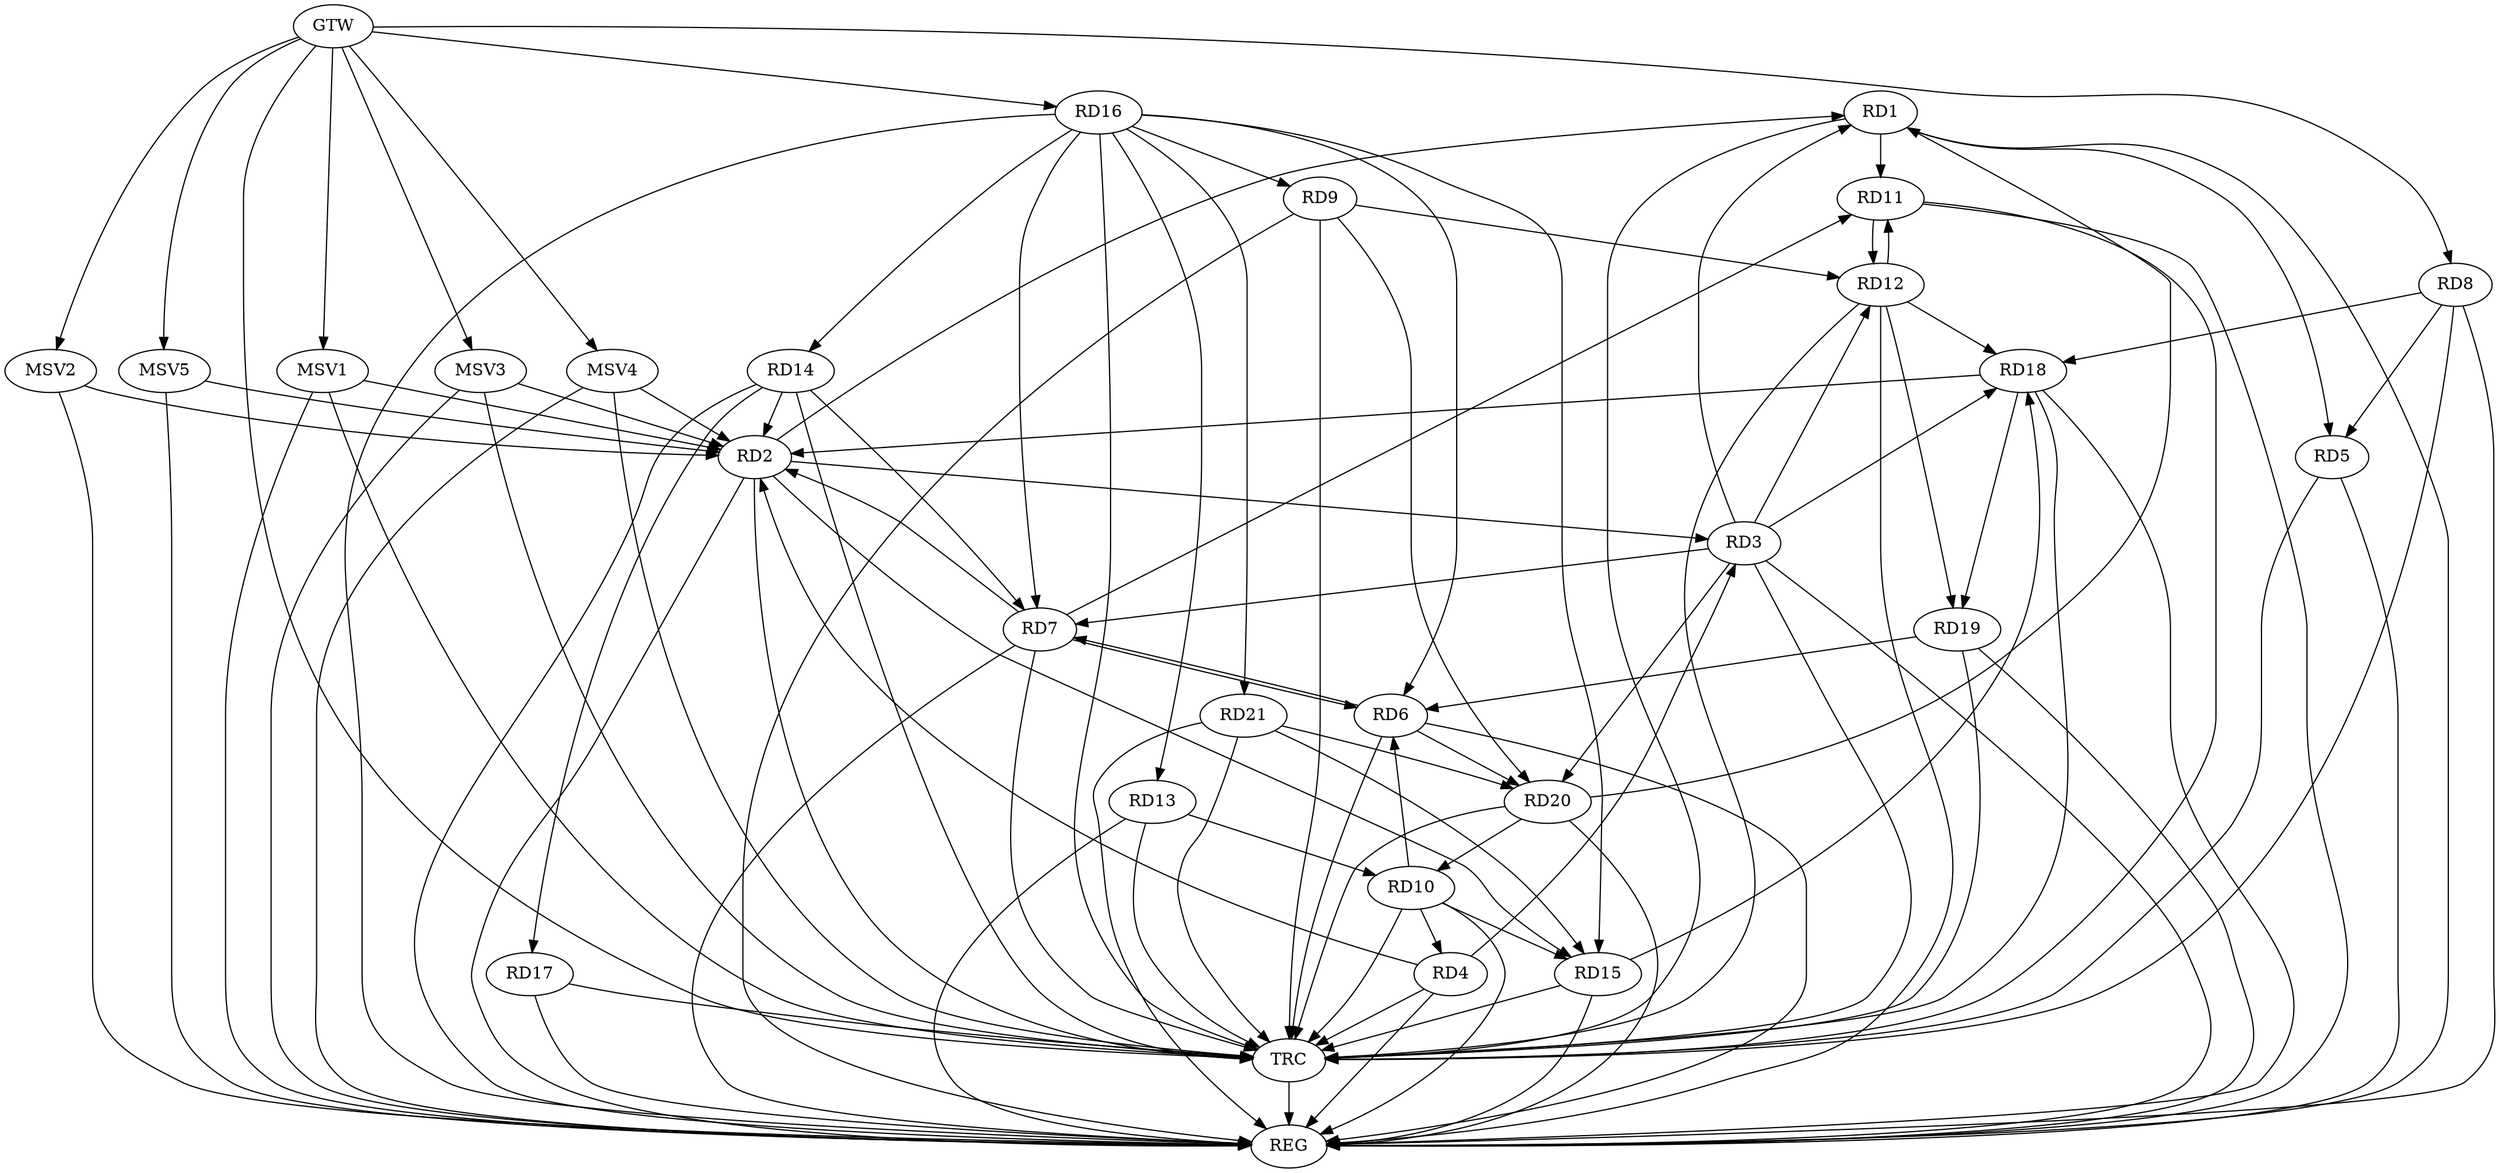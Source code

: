 strict digraph G {
  RD1 [ label="RD1" ];
  RD2 [ label="RD2" ];
  RD3 [ label="RD3" ];
  RD4 [ label="RD4" ];
  RD5 [ label="RD5" ];
  RD6 [ label="RD6" ];
  RD7 [ label="RD7" ];
  RD8 [ label="RD8" ];
  RD9 [ label="RD9" ];
  RD10 [ label="RD10" ];
  RD11 [ label="RD11" ];
  RD12 [ label="RD12" ];
  RD13 [ label="RD13" ];
  RD14 [ label="RD14" ];
  RD15 [ label="RD15" ];
  RD16 [ label="RD16" ];
  RD17 [ label="RD17" ];
  RD18 [ label="RD18" ];
  RD19 [ label="RD19" ];
  RD20 [ label="RD20" ];
  RD21 [ label="RD21" ];
  GTW [ label="GTW" ];
  REG [ label="REG" ];
  TRC [ label="TRC" ];
  MSV1 [ label="MSV1" ];
  MSV2 [ label="MSV2" ];
  MSV3 [ label="MSV3" ];
  MSV4 [ label="MSV4" ];
  MSV5 [ label="MSV5" ];
  RD2 -> RD1;
  RD3 -> RD1;
  RD1 -> RD5;
  RD1 -> RD11;
  RD20 -> RD1;
  RD2 -> RD3;
  RD4 -> RD2;
  RD7 -> RD2;
  RD14 -> RD2;
  RD2 -> RD15;
  RD18 -> RD2;
  RD4 -> RD3;
  RD3 -> RD7;
  RD3 -> RD12;
  RD3 -> RD18;
  RD3 -> RD20;
  RD10 -> RD4;
  RD8 -> RD5;
  RD6 -> RD7;
  RD7 -> RD6;
  RD10 -> RD6;
  RD16 -> RD6;
  RD19 -> RD6;
  RD6 -> RD20;
  RD7 -> RD11;
  RD14 -> RD7;
  RD16 -> RD7;
  RD8 -> RD18;
  RD9 -> RD12;
  RD16 -> RD9;
  RD9 -> RD20;
  RD13 -> RD10;
  RD10 -> RD15;
  RD20 -> RD10;
  RD11 -> RD12;
  RD12 -> RD11;
  RD12 -> RD18;
  RD12 -> RD19;
  RD16 -> RD13;
  RD16 -> RD14;
  RD14 -> RD17;
  RD16 -> RD15;
  RD15 -> RD18;
  RD21 -> RD15;
  RD16 -> RD21;
  RD18 -> RD19;
  RD21 -> RD20;
  GTW -> RD8;
  GTW -> RD16;
  RD1 -> REG;
  RD2 -> REG;
  RD3 -> REG;
  RD4 -> REG;
  RD5 -> REG;
  RD6 -> REG;
  RD7 -> REG;
  RD8 -> REG;
  RD9 -> REG;
  RD10 -> REG;
  RD11 -> REG;
  RD12 -> REG;
  RD13 -> REG;
  RD14 -> REG;
  RD15 -> REG;
  RD16 -> REG;
  RD17 -> REG;
  RD18 -> REG;
  RD19 -> REG;
  RD20 -> REG;
  RD21 -> REG;
  RD1 -> TRC;
  RD2 -> TRC;
  RD3 -> TRC;
  RD4 -> TRC;
  RD5 -> TRC;
  RD6 -> TRC;
  RD7 -> TRC;
  RD8 -> TRC;
  RD9 -> TRC;
  RD10 -> TRC;
  RD11 -> TRC;
  RD12 -> TRC;
  RD13 -> TRC;
  RD14 -> TRC;
  RD15 -> TRC;
  RD16 -> TRC;
  RD17 -> TRC;
  RD18 -> TRC;
  RD19 -> TRC;
  RD20 -> TRC;
  RD21 -> TRC;
  GTW -> TRC;
  TRC -> REG;
  MSV1 -> RD2;
  GTW -> MSV1;
  MSV1 -> REG;
  MSV1 -> TRC;
  MSV2 -> RD2;
  GTW -> MSV2;
  MSV2 -> REG;
  MSV3 -> RD2;
  GTW -> MSV3;
  MSV3 -> REG;
  MSV3 -> TRC;
  MSV4 -> RD2;
  GTW -> MSV4;
  MSV4 -> REG;
  MSV4 -> TRC;
  MSV5 -> RD2;
  GTW -> MSV5;
  MSV5 -> REG;
}
